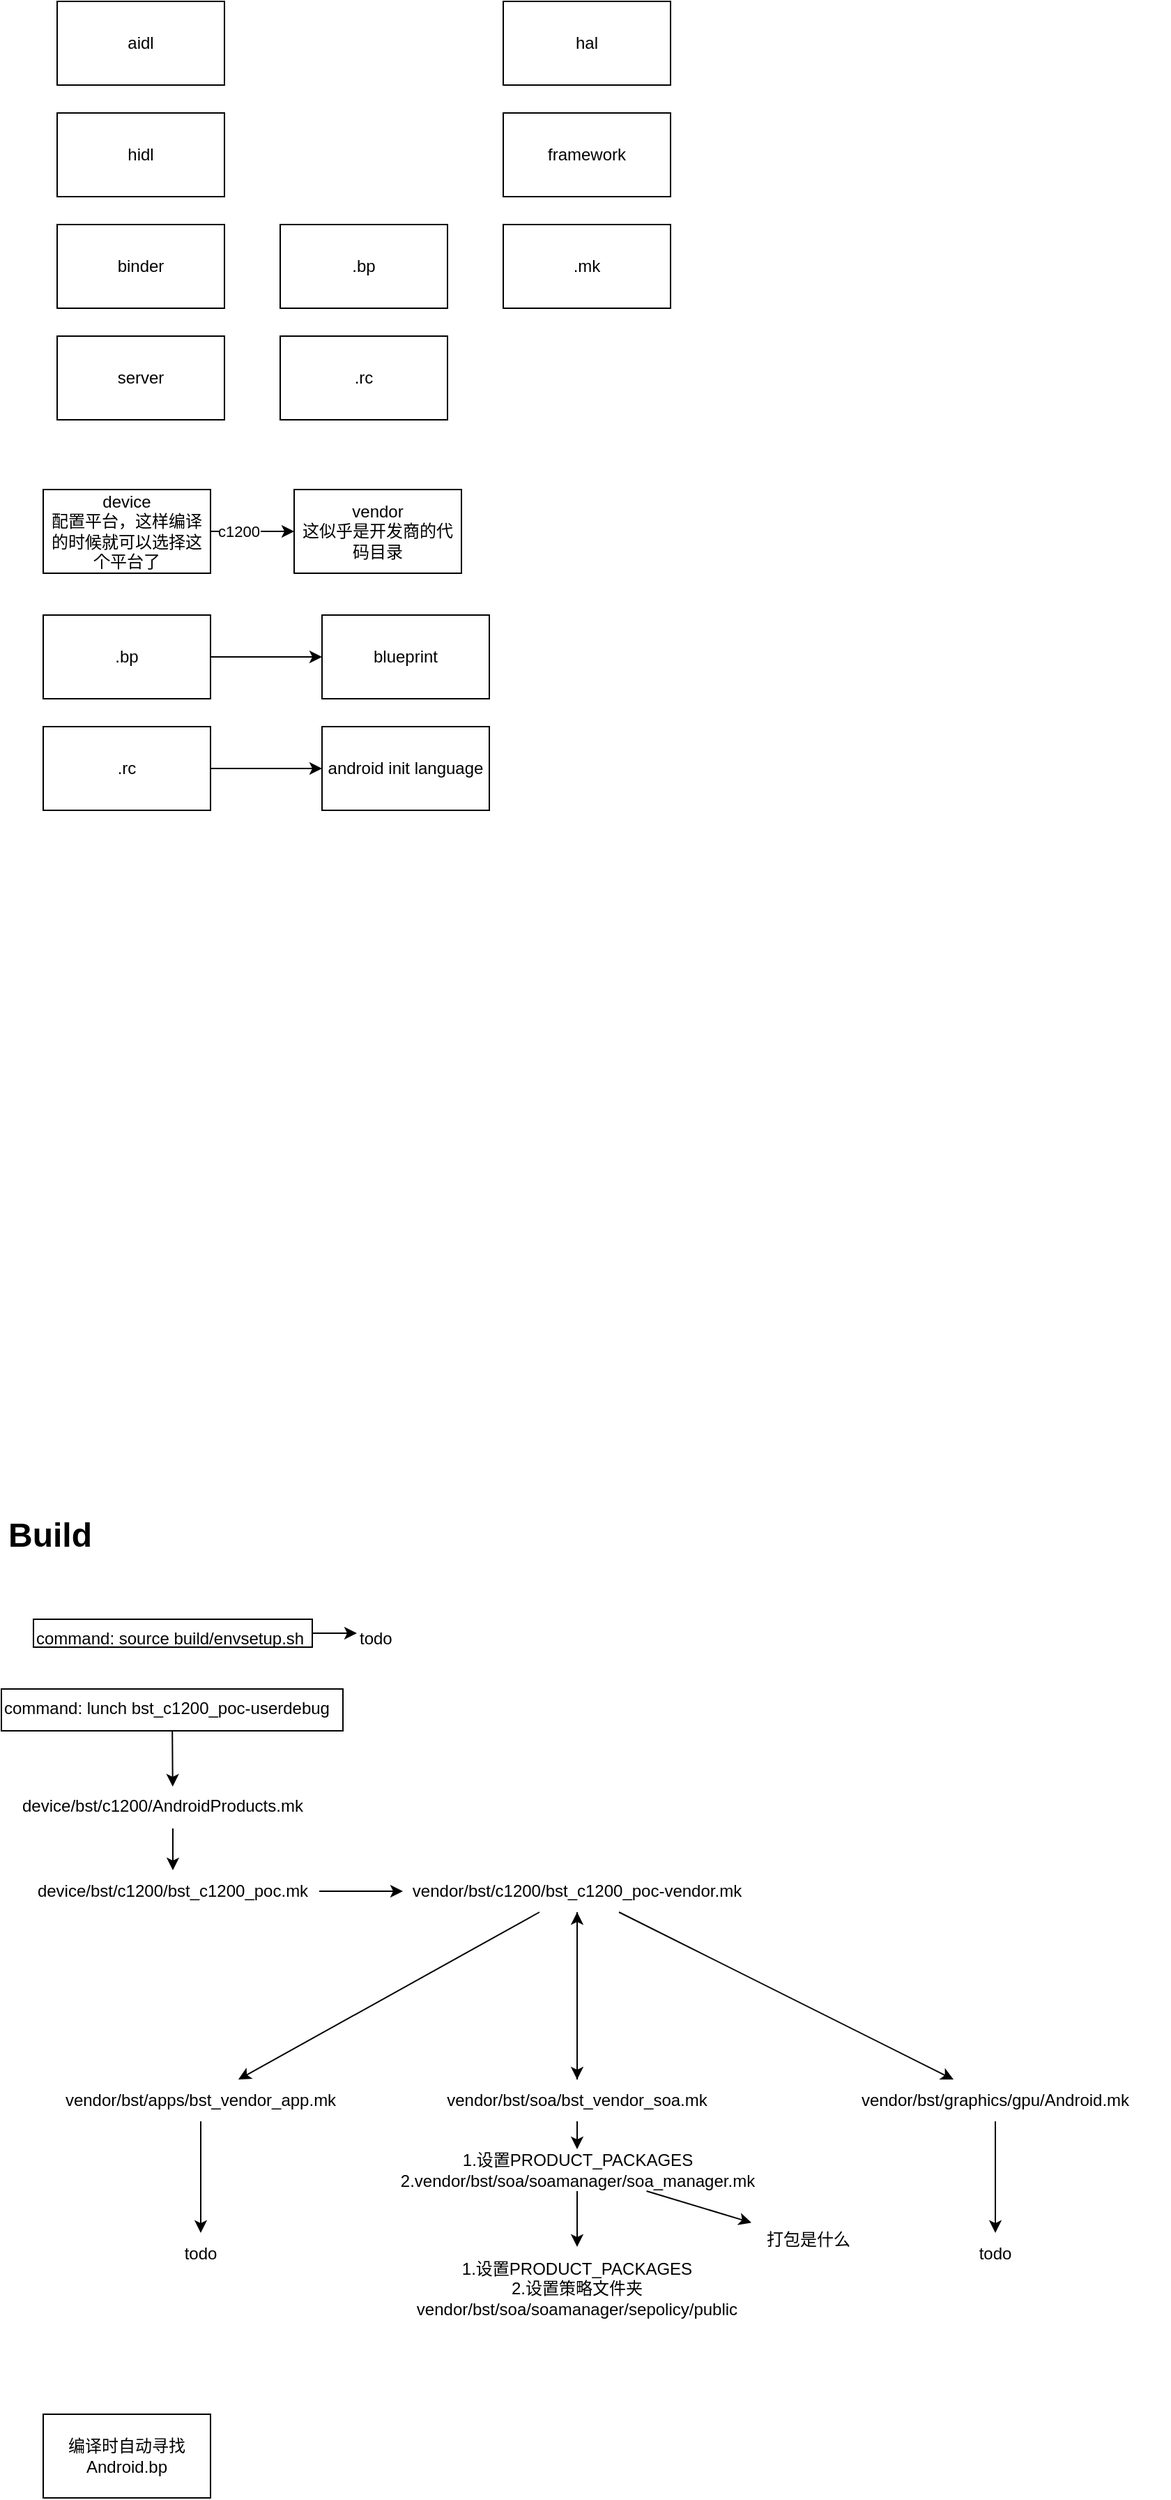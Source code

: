 <mxfile>
    <diagram id="00f8y7Z7oJJ8TAOJt0VE" name="Page-1">
        <mxGraphModel dx="1005" dy="517" grid="1" gridSize="10" guides="1" tooltips="1" connect="1" arrows="1" fold="1" page="1" pageScale="1" pageWidth="850" pageHeight="1100" math="0" shadow="0">
            <root>
                <mxCell id="0"/>
                <mxCell id="1" parent="0"/>
                <mxCell id="2" value="aidl" style="rounded=0;whiteSpace=wrap;html=1;" parent="1" vertex="1">
                    <mxGeometry x="40" y="40" width="120" height="60" as="geometry"/>
                </mxCell>
                <mxCell id="3" value="binder" style="rounded=0;whiteSpace=wrap;html=1;" parent="1" vertex="1">
                    <mxGeometry x="40" y="200" width="120" height="60" as="geometry"/>
                </mxCell>
                <mxCell id="4" value="vendor&lt;br&gt;这似乎是开发商的代码目录" style="rounded=0;whiteSpace=wrap;html=1;" parent="1" vertex="1">
                    <mxGeometry x="210" y="390" width="120" height="60" as="geometry"/>
                </mxCell>
                <mxCell id="12" style="edgeStyle=none;html=1;" parent="1" source="5" target="4" edge="1">
                    <mxGeometry relative="1" as="geometry"/>
                </mxCell>
                <mxCell id="13" value="c1200" style="edgeLabel;html=1;align=center;verticalAlign=middle;resizable=0;points=[];" parent="12" vertex="1" connectable="0">
                    <mxGeometry x="-0.333" relative="1" as="geometry">
                        <mxPoint as="offset"/>
                    </mxGeometry>
                </mxCell>
                <mxCell id="5" value="device&lt;br&gt;配置平台，这样编译的时候就可以选择这个平台了" style="rounded=0;whiteSpace=wrap;html=1;" parent="1" vertex="1">
                    <mxGeometry x="30" y="390" width="120" height="60" as="geometry"/>
                </mxCell>
                <mxCell id="6" value="hidl" style="rounded=0;whiteSpace=wrap;html=1;" parent="1" vertex="1">
                    <mxGeometry x="40" y="120" width="120" height="60" as="geometry"/>
                </mxCell>
                <mxCell id="7" value="hal" style="rounded=0;whiteSpace=wrap;html=1;" parent="1" vertex="1">
                    <mxGeometry x="360" y="40" width="120" height="60" as="geometry"/>
                </mxCell>
                <mxCell id="8" value="framework" style="rounded=0;whiteSpace=wrap;html=1;" parent="1" vertex="1">
                    <mxGeometry x="360" y="120" width="120" height="60" as="geometry"/>
                </mxCell>
                <mxCell id="9" value=".bp" style="rounded=0;whiteSpace=wrap;html=1;" parent="1" vertex="1">
                    <mxGeometry x="200" y="200" width="120" height="60" as="geometry"/>
                </mxCell>
                <mxCell id="10" value=".mk" style="rounded=0;whiteSpace=wrap;html=1;" parent="1" vertex="1">
                    <mxGeometry x="360" y="200" width="120" height="60" as="geometry"/>
                </mxCell>
                <mxCell id="11" value="server" style="rounded=0;whiteSpace=wrap;html=1;" parent="1" vertex="1">
                    <mxGeometry x="40" y="280" width="120" height="60" as="geometry"/>
                </mxCell>
                <mxCell id="16" style="edgeStyle=none;html=1;" parent="1" source="14" target="15" edge="1">
                    <mxGeometry relative="1" as="geometry"/>
                </mxCell>
                <mxCell id="14" value="device/bst/c1200/bst_c1200_poc.mk" style="text;html=1;strokeColor=none;fillColor=none;align=center;verticalAlign=middle;whiteSpace=wrap;rounded=0;" parent="1" vertex="1">
                    <mxGeometry x="18" y="1380" width="210" height="30" as="geometry"/>
                </mxCell>
                <mxCell id="18" value="" style="edgeStyle=none;html=1;" parent="1" source="15" target="17" edge="1">
                    <mxGeometry relative="1" as="geometry"/>
                </mxCell>
                <mxCell id="21" style="edgeStyle=none;html=1;" parent="1" source="15" target="19" edge="1">
                    <mxGeometry relative="1" as="geometry"/>
                </mxCell>
                <mxCell id="22" style="edgeStyle=none;html=1;" parent="1" source="15" target="20" edge="1">
                    <mxGeometry relative="1" as="geometry"/>
                </mxCell>
                <mxCell id="15" value="vendor/bst/c1200/bst_c1200_poc-vendor.mk" style="text;html=1;strokeColor=none;fillColor=none;align=center;verticalAlign=middle;whiteSpace=wrap;rounded=0;" parent="1" vertex="1">
                    <mxGeometry x="288" y="1380" width="250" height="30" as="geometry"/>
                </mxCell>
                <mxCell id="24" value="" style="edgeStyle=none;html=1;" parent="1" source="17" target="15" edge="1">
                    <mxGeometry relative="1" as="geometry"/>
                </mxCell>
                <mxCell id="42" value="" style="edgeStyle=none;html=1;" parent="1" source="17" target="43" edge="1">
                    <mxGeometry relative="1" as="geometry">
                        <mxPoint x="413" y="1580" as="targetPoint"/>
                    </mxGeometry>
                </mxCell>
                <mxCell id="17" value="vendor/bst/soa/bst_vendor_soa.mk" style="text;html=1;strokeColor=none;fillColor=none;align=center;verticalAlign=middle;whiteSpace=wrap;rounded=0;" parent="1" vertex="1">
                    <mxGeometry x="288" y="1530" width="250" height="30" as="geometry"/>
                </mxCell>
                <mxCell id="33" value="" style="edgeStyle=none;html=1;" parent="1" source="19" target="32" edge="1">
                    <mxGeometry relative="1" as="geometry"/>
                </mxCell>
                <mxCell id="19" value="vendor/bst/apps/bst_vendor_app.mk" style="text;html=1;strokeColor=none;fillColor=none;align=center;verticalAlign=middle;whiteSpace=wrap;rounded=0;" parent="1" vertex="1">
                    <mxGeometry x="18" y="1530" width="250" height="30" as="geometry"/>
                </mxCell>
                <mxCell id="35" value="" style="edgeStyle=none;html=1;" parent="1" source="20" target="34" edge="1">
                    <mxGeometry relative="1" as="geometry"/>
                </mxCell>
                <mxCell id="20" value="vendor/bst/graphics/gpu/Android.mk" style="text;html=1;strokeColor=none;fillColor=none;align=center;verticalAlign=middle;whiteSpace=wrap;rounded=0;" parent="1" vertex="1">
                    <mxGeometry x="588" y="1530" width="250" height="30" as="geometry"/>
                </mxCell>
                <mxCell id="23" value="&lt;h1&gt;Build&lt;/h1&gt;" style="text;html=1;strokeColor=none;fillColor=none;spacing=5;spacingTop=-20;whiteSpace=wrap;overflow=hidden;rounded=0;" parent="1" vertex="1">
                    <mxGeometry y="1120" width="80" height="40" as="geometry"/>
                </mxCell>
                <mxCell id="26" style="edgeStyle=none;html=1;" parent="1" source="25" target="14" edge="1">
                    <mxGeometry relative="1" as="geometry"/>
                </mxCell>
                <UserObject label="&lt;span style=&quot;text-align: center;&quot;&gt;device/bst/c1200/&lt;/span&gt;AndroidProducts.mk" id="25">
                    <mxCell style="text;whiteSpace=wrap;html=1;" parent="1" vertex="1">
                        <mxGeometry x="13" y="1320" width="220" height="30" as="geometry"/>
                    </mxCell>
                </UserObject>
                <mxCell id="30" value="" style="edgeStyle=none;html=1;" parent="1" source="27" target="29" edge="1">
                    <mxGeometry relative="1" as="geometry"/>
                </mxCell>
                <mxCell id="27" value="command: source build/envsetup.sh" style="text;whiteSpace=wrap;html=1;strokeColor=default;" parent="1" vertex="1">
                    <mxGeometry x="23" y="1200" width="200" height="20" as="geometry"/>
                </mxCell>
                <mxCell id="31" style="edgeStyle=none;html=1;" parent="1" source="28" target="25" edge="1">
                    <mxGeometry relative="1" as="geometry"/>
                </mxCell>
                <mxCell id="28" value="&lt;div data-docx-has-block-data=&quot;false&quot; data-page-id=&quot;SnEbdefBPoBhnIxvqDdcv9HEn8d&quot;&gt;&lt;div class=&quot;old-record-id-SGwddmuJuo23nlxqRuxcCMGGnXd&quot; style=&quot;&quot;&gt;command: lunch bst_c1200_poc-userdebug&lt;/div&gt;&lt;/div&gt;&lt;span class=&quot;lark-record-clipboard&quot; data-lark-record-format=&quot;docx/text&quot; data-lark-record-data=&quot;{&amp;quot;rootId&amp;quot;:&amp;quot;SnEbdefBPoBhnIxvqDdcv9HEn8d&amp;quot;,&amp;quot;text&amp;quot;:{&amp;quot;initialAttributedTexts&amp;quot;:{&amp;quot;text&amp;quot;:{&amp;quot;0&amp;quot;:&amp;quot;lunch bst_c1200_poc-userdebug&amp;quot;},&amp;quot;attribs&amp;quot;:{&amp;quot;0&amp;quot;:&amp;quot;*0+t&amp;quot;}},&amp;quot;apool&amp;quot;:{&amp;quot;numToAttrib&amp;quot;:{&amp;quot;0&amp;quot;:[&amp;quot;author&amp;quot;,&amp;quot;7112714816193708033&amp;quot;]},&amp;quot;nextNum&amp;quot;:1}},&amp;quot;type&amp;quot;:&amp;quot;text&amp;quot;,&amp;quot;referenceRecordMap&amp;quot;:{},&amp;quot;extra&amp;quot;:{&amp;quot;channel&amp;quot;:&amp;quot;saas&amp;quot;,&amp;quot;mention_page_title&amp;quot;:{},&amp;quot;external_mention_url&amp;quot;:{}},&amp;quot;isKeepQuoteContainer&amp;quot;:false,&amp;quot;isFromCode&amp;quot;:true,&amp;quot;selection&amp;quot;:[{&amp;quot;id&amp;quot;:83,&amp;quot;type&amp;quot;:&amp;quot;text&amp;quot;,&amp;quot;selection&amp;quot;:{&amp;quot;start&amp;quot;:64,&amp;quot;end&amp;quot;:93},&amp;quot;recordId&amp;quot;:&amp;quot;SGwddmuJuo23nlxqRuxcCMGGnXd&amp;quot;}],&amp;quot;payloadMap&amp;quot;:{},&amp;quot;isCut&amp;quot;:false}&quot;&gt;&lt;/span&gt;" style="text;whiteSpace=wrap;html=1;strokeColor=default;" parent="1" vertex="1">
                    <mxGeometry y="1250" width="245" height="30" as="geometry"/>
                </mxCell>
                <mxCell id="29" value="todo" style="text;whiteSpace=wrap;html=1;" parent="1" vertex="1">
                    <mxGeometry x="255" y="1200" width="170" height="20" as="geometry"/>
                </mxCell>
                <mxCell id="32" value="todo" style="text;html=1;strokeColor=none;fillColor=none;align=center;verticalAlign=middle;whiteSpace=wrap;rounded=0;" parent="1" vertex="1">
                    <mxGeometry x="18" y="1640" width="250" height="30" as="geometry"/>
                </mxCell>
                <mxCell id="34" value="todo" style="text;html=1;strokeColor=none;fillColor=none;align=center;verticalAlign=middle;whiteSpace=wrap;rounded=0;" parent="1" vertex="1">
                    <mxGeometry x="588" y="1640" width="250" height="30" as="geometry"/>
                </mxCell>
                <mxCell id="41" value="" style="edgeStyle=none;html=1;" parent="1" source="43" target="40" edge="1">
                    <mxGeometry relative="1" as="geometry">
                        <mxPoint x="499" y="1595" as="sourcePoint"/>
                    </mxGeometry>
                </mxCell>
                <mxCell id="40" value="打包是什么" style="text;html=1;strokeColor=none;fillColor=none;align=center;verticalAlign=middle;whiteSpace=wrap;rounded=0;" parent="1" vertex="1">
                    <mxGeometry x="538" y="1630" width="82" height="30" as="geometry"/>
                </mxCell>
                <mxCell id="47" value="" style="edgeStyle=none;html=1;" parent="1" source="43" target="46" edge="1">
                    <mxGeometry relative="1" as="geometry"/>
                </mxCell>
                <mxCell id="43" value="1.设置PRODUCT_PACKAGES&lt;br&gt;2.vendor/bst/soa/soamanager/soa_manager.mk" style="text;html=1;strokeColor=none;fillColor=none;align=center;verticalAlign=middle;whiteSpace=wrap;rounded=0;" parent="1" vertex="1">
                    <mxGeometry x="273.5" y="1580" width="279" height="30" as="geometry"/>
                </mxCell>
                <mxCell id="46" value="1.设置PRODUCT_PACKAGES&lt;br&gt;2.设置策略文件夹&lt;br&gt;vendor/bst/soa/soamanager/sepolicy/public" style="text;html=1;strokeColor=none;fillColor=none;align=center;verticalAlign=middle;whiteSpace=wrap;rounded=0;" parent="1" vertex="1">
                    <mxGeometry x="287" y="1650" width="252" height="60" as="geometry"/>
                </mxCell>
                <mxCell id="48" value="编译时自动寻找Android.bp" style="rounded=0;whiteSpace=wrap;html=1;strokeColor=default;" parent="1" vertex="1">
                    <mxGeometry x="30" y="1770" width="120" height="60" as="geometry"/>
                </mxCell>
                <mxCell id="49" value=".rc" style="rounded=0;whiteSpace=wrap;html=1;" vertex="1" parent="1">
                    <mxGeometry x="200" y="280" width="120" height="60" as="geometry"/>
                </mxCell>
                <mxCell id="55" value="" style="edgeStyle=none;html=1;" edge="1" parent="1" source="50" target="54">
                    <mxGeometry relative="1" as="geometry"/>
                </mxCell>
                <mxCell id="50" value=".bp" style="rounded=0;whiteSpace=wrap;html=1;" vertex="1" parent="1">
                    <mxGeometry x="30" y="480" width="120" height="60" as="geometry"/>
                </mxCell>
                <mxCell id="57" value="" style="edgeStyle=none;html=1;" edge="1" parent="1" source="51" target="56">
                    <mxGeometry relative="1" as="geometry"/>
                </mxCell>
                <mxCell id="51" value=".rc" style="rounded=0;whiteSpace=wrap;html=1;" vertex="1" parent="1">
                    <mxGeometry x="30" y="560" width="120" height="60" as="geometry"/>
                </mxCell>
                <mxCell id="54" value="blueprint" style="whiteSpace=wrap;html=1;rounded=0;" vertex="1" parent="1">
                    <mxGeometry x="230" y="480" width="120" height="60" as="geometry"/>
                </mxCell>
                <mxCell id="56" value="android init language" style="whiteSpace=wrap;html=1;rounded=0;" vertex="1" parent="1">
                    <mxGeometry x="230" y="560" width="120" height="60" as="geometry"/>
                </mxCell>
            </root>
        </mxGraphModel>
    </diagram>
</mxfile>